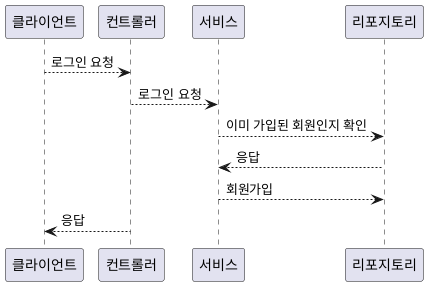 @startuml

클라이언트 --> 컨트롤러: 로그인 요청
컨트롤러 --> 서비스: 로그인 요청
서비스 --> 리포지토리: 이미 가입된 회원인지 확인
리포지토리 --> 서비스: 응답
서비스 --> 리포지토리: 회원가입
컨트롤러 --> 클라이언트: 응답

@enduml


